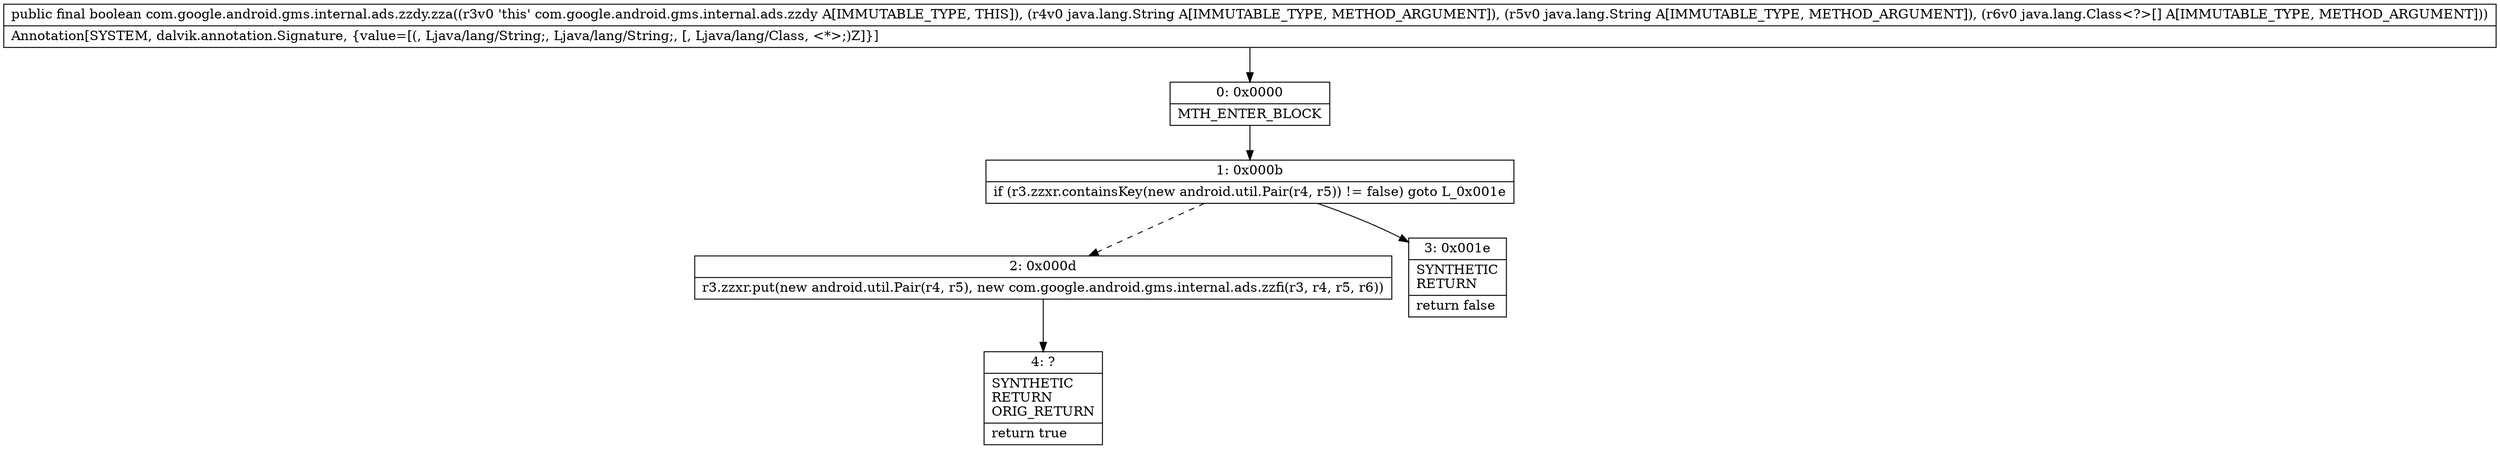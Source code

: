 digraph "CFG forcom.google.android.gms.internal.ads.zzdy.zza(Ljava\/lang\/String;Ljava\/lang\/String;[Ljava\/lang\/Class;)Z" {
Node_0 [shape=record,label="{0\:\ 0x0000|MTH_ENTER_BLOCK\l}"];
Node_1 [shape=record,label="{1\:\ 0x000b|if (r3.zzxr.containsKey(new android.util.Pair(r4, r5)) != false) goto L_0x001e\l}"];
Node_2 [shape=record,label="{2\:\ 0x000d|r3.zzxr.put(new android.util.Pair(r4, r5), new com.google.android.gms.internal.ads.zzfi(r3, r4, r5, r6))\l}"];
Node_3 [shape=record,label="{3\:\ 0x001e|SYNTHETIC\lRETURN\l|return false\l}"];
Node_4 [shape=record,label="{4\:\ ?|SYNTHETIC\lRETURN\lORIG_RETURN\l|return true\l}"];
MethodNode[shape=record,label="{public final boolean com.google.android.gms.internal.ads.zzdy.zza((r3v0 'this' com.google.android.gms.internal.ads.zzdy A[IMMUTABLE_TYPE, THIS]), (r4v0 java.lang.String A[IMMUTABLE_TYPE, METHOD_ARGUMENT]), (r5v0 java.lang.String A[IMMUTABLE_TYPE, METHOD_ARGUMENT]), (r6v0 java.lang.Class\<?\>[] A[IMMUTABLE_TYPE, METHOD_ARGUMENT]))  | Annotation[SYSTEM, dalvik.annotation.Signature, \{value=[(, Ljava\/lang\/String;, Ljava\/lang\/String;, [, Ljava\/lang\/Class, \<*\>;)Z]\}]\l}"];
MethodNode -> Node_0;
Node_0 -> Node_1;
Node_1 -> Node_2[style=dashed];
Node_1 -> Node_3;
Node_2 -> Node_4;
}

